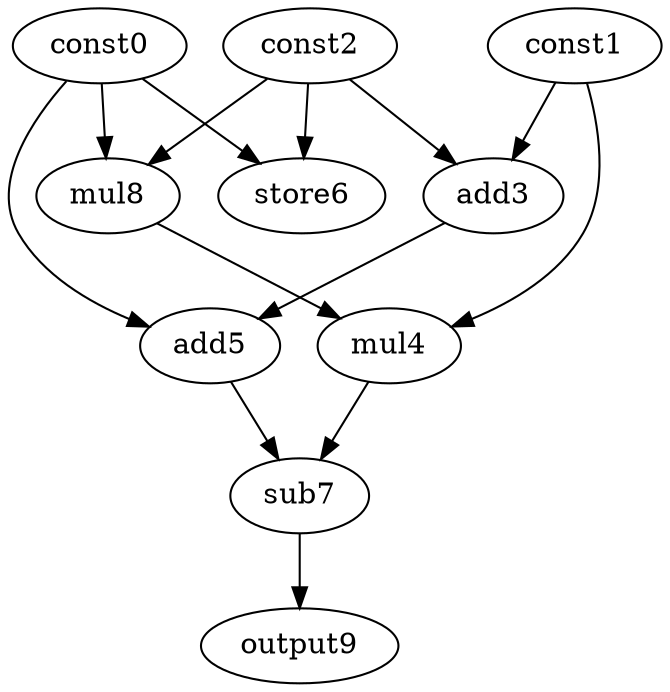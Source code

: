 digraph G { 
const0[opcode=const]; 
const1[opcode=const]; 
const2[opcode=const]; 
add3[opcode=add]; 
mul4[opcode=mul]; 
add5[opcode=add]; 
store6[opcode=store]; 
sub7[opcode=sub]; 
mul8[opcode=mul]; 
output9[opcode=output]; 
const1->add3[operand=0];
const2->add3[operand=1];
const0->store6[operand=0];
const2->store6[operand=1];
const0->mul8[operand=0];
const2->mul8[operand=1];
mul8->mul4[operand=0];
const1->mul4[operand=1];
const0->add5[operand=0];
add3->add5[operand=1];
mul4->sub7[operand=0];
add5->sub7[operand=1];
sub7->output9[operand=0];
}
